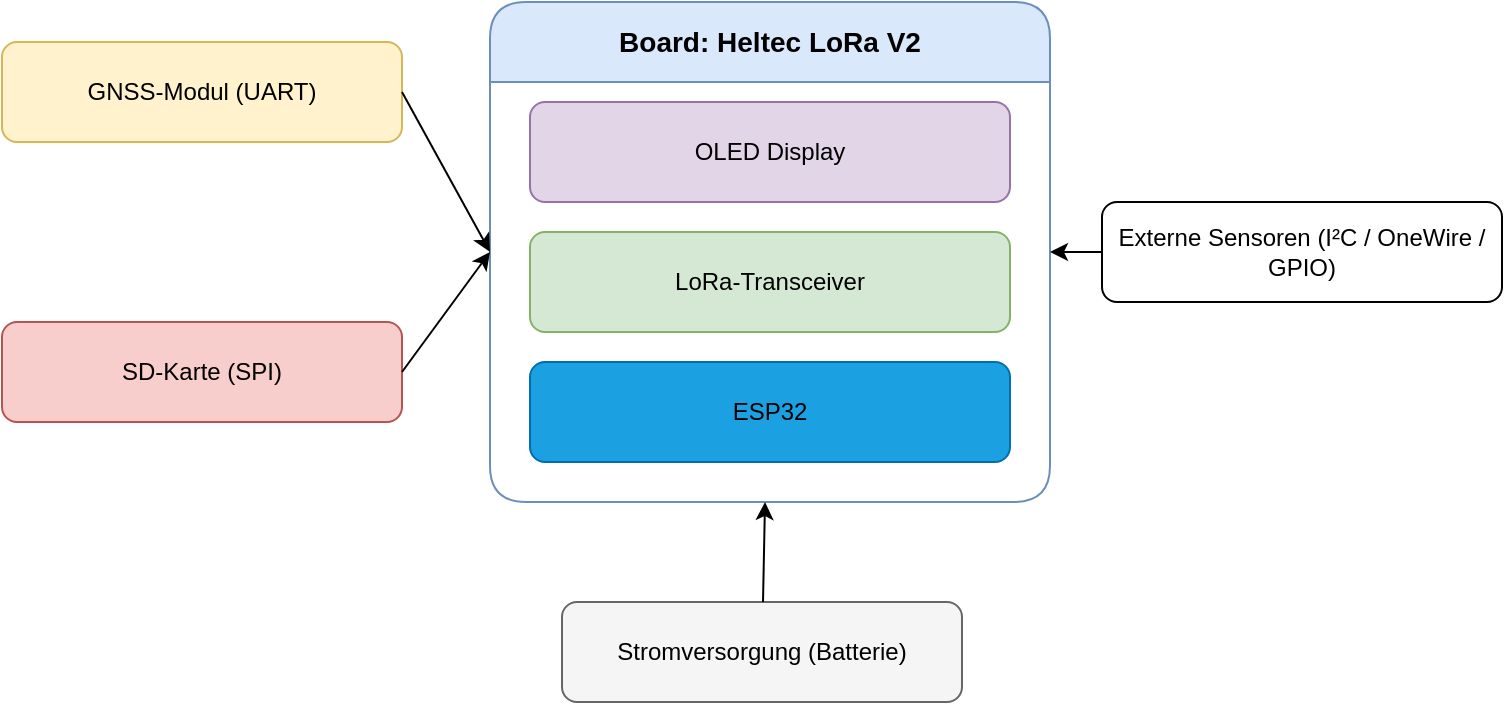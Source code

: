 <mxfile pages="2">
    <diagram name="STM32WLE5 Architektur (LoRa integriert)" id="fHOgZfthsOh97Plm2dpq">
        <mxGraphModel dx="791" dy="538" grid="1" gridSize="10" guides="1" tooltips="1" connect="1" arrows="1" fold="1" page="1" pageScale="1" pageWidth="827" pageHeight="1169" math="0" shadow="0">
            <root>
                <mxCell id="0"/>
                <mxCell id="1" parent="0"/>
                <mxCell id="mcu_stm" value="Board: Heltec LoRa V2" style="swimlane;rounded=1;whiteSpace=wrap;html=1;fillColor=#dae8fc;strokeColor=#6c8ebf;fontSize=14;fontStyle=1;startSize=40;" parent="1" vertex="1">
                    <mxGeometry x="274" y="120" width="280" height="250" as="geometry"/>
                </mxCell>
                <mxCell id="lora_integ" value="LoRa-Transceiver" style="rounded=1;whiteSpace=wrap;html=1;fillColor=#d5e8d4;strokeColor=#82b366;fontSize=12" parent="mcu_stm" vertex="1">
                    <mxGeometry x="20" y="115" width="240" height="50" as="geometry"/>
                </mxCell>
                <mxCell id="-FlrmNBtS9VMSazVJfEe-1" value="&lt;font style=&quot;color: light-dark(rgb(0, 0, 0), rgb(255, 255, 255));&quot;&gt;ESP32&lt;/font&gt;" style="rounded=1;whiteSpace=wrap;html=1;fillColor=light-dark(#1BA1E2,#092F44);strokeColor=#006EAF;fontSize=12;fontColor=#ffffff;" parent="mcu_stm" vertex="1">
                    <mxGeometry x="20" y="180" width="240" height="50" as="geometry"/>
                </mxCell>
                <mxCell id="2" value="OLED Display" style="rounded=1;whiteSpace=wrap;html=1;fillColor=#e1d5e7;strokeColor=#9673a6;fontSize=12" vertex="1" parent="mcu_stm">
                    <mxGeometry x="20" y="50" width="240" height="50" as="geometry"/>
                </mxCell>
                <mxCell id="gnss_stm" value="GNSS-Modul (UART)" style="rounded=1;whiteSpace=wrap;html=1;fillColor=#fff2cc;strokeColor=#d6b656;fontSize=12" parent="1" vertex="1">
                    <mxGeometry x="30" y="140" width="200" height="50" as="geometry"/>
                </mxCell>
                <mxCell id="sd_stm" value="SD-Karte (SPI)" style="rounded=1;whiteSpace=wrap;html=1;fillColor=#f8cecc;strokeColor=#b85450;fontSize=12" parent="1" vertex="1">
                    <mxGeometry x="30" y="280" width="200" height="50" as="geometry"/>
                </mxCell>
                <mxCell id="power_stm" value="Stromversorgung (Batterie)" style="rounded=1;whiteSpace=wrap;html=1;fillColor=#f5f5f5;strokeColor=#666666;fontSize=12" parent="1" vertex="1">
                    <mxGeometry x="310" y="420" width="200" height="50" as="geometry"/>
                </mxCell>
                <mxCell id="sensors_stm" value="Externe Sensoren (I²C / OneWire / GPIO)" style="rounded=1;whiteSpace=wrap;html=1;fillColor=#ffffff;strokeColor=#000000;fontSize=12" parent="1" vertex="1">
                    <mxGeometry x="580" y="220" width="200" height="50" as="geometry"/>
                </mxCell>
                <mxCell id="e1" style="exitX=1;exitY=0.5;exitDx=0;exitDy=0;entryX=0;entryY=0.5;entryDx=0;entryDy=0;" parent="1" source="gnss_stm" target="mcu_stm" edge="1">
                    <mxGeometry relative="1" as="geometry">
                        <mxPoint x="270" y="213" as="targetPoint"/>
                    </mxGeometry>
                </mxCell>
                <mxCell id="e2" style="entryX=0;entryY=0.5;entryDx=0;entryDy=0;exitX=1;exitY=0.5;exitDx=0;exitDy=0;" parent="1" source="sd_stm" target="mcu_stm" edge="1">
                    <mxGeometry relative="1" as="geometry"/>
                </mxCell>
                <mxCell id="e4" parent="1" source="power_stm" target="mcu_stm" edge="1">
                    <mxGeometry relative="1" as="geometry"/>
                </mxCell>
                <mxCell id="e5" style="entryX=1;entryY=0.5;entryDx=0;entryDy=0;exitX=0;exitY=0.5;exitDx=0;exitDy=0;" parent="1" source="sensors_stm" target="mcu_stm" edge="1">
                    <mxGeometry relative="1" as="geometry"/>
                </mxCell>
            </root>
        </mxGraphModel>
    </diagram>
    <diagram name="ESP32 Architektur (externes LoRa-Modul)" id="HTQjn1QvVeaVLX3pRl1t">
        <mxGraphModel dx="1290" dy="783" grid="1" gridSize="10" guides="1" tooltips="1" connect="1" arrows="1" fold="1" page="1" pageScale="1" pageWidth="827" pageHeight="1169" math="0" shadow="0">
            <root>
                <mxCell id="0"/>
                <mxCell id="1" parent="0"/>
                <mxCell id="mcu_esp" value="MCU: ESP32" style="swimlane;rounded=1;whiteSpace=wrap;html=1;fillColor=#dae8fc;strokeColor=#6c8ebf;fontSize=14;fontStyle=1" parent="1" vertex="1">
                    <mxGeometry x="270" y="140" width="280" height="120" as="geometry"/>
                </mxCell>
                <mxCell id="XX7xPQDDiVwZJhdfDnZB-1" value="&lt;font style=&quot;color: light-dark(rgb(0, 0, 0), rgb(255, 255, 255));&quot;&gt;ESP32&lt;/font&gt;" style="rounded=1;whiteSpace=wrap;html=1;fillColor=light-dark(#1BA1E2,#092F44);strokeColor=#006EAF;fontSize=12;fontColor=#ffffff;" vertex="1" parent="mcu_esp">
                    <mxGeometry x="20" y="50" width="240" height="50" as="geometry"/>
                </mxCell>
                <mxCell id="lora_ext" value="SX127x LoRa-Transceiver (SPI + DIO)" style="rounded=1;whiteSpace=wrap;html=1;fillColor=#d5e8d4;strokeColor=#82b366;fontSize=12" parent="1" vertex="1">
                    <mxGeometry x="20" y="220" width="220" height="60" as="geometry"/>
                </mxCell>
                <mxCell id="gnss_esp" value="GNSS-Modul (UART)" style="rounded=1;whiteSpace=wrap;html=1;fillColor=#fff2cc;strokeColor=#d6b656;fontSize=12" parent="1" vertex="1">
                    <mxGeometry x="20" y="140" width="200" height="50" as="geometry"/>
                </mxCell>
                <mxCell id="sd_esp" value="SD-Karte (SPI)" style="rounded=1;whiteSpace=wrap;html=1;fillColor=#f8cecc;strokeColor=#b85450;fontSize=12" parent="1" vertex="1">
                    <mxGeometry x="600" y="140" width="200" height="50" as="geometry"/>
                </mxCell>
                <mxCell id="power_esp" value="Stromversorgung (Batterie/PMIC)" style="rounded=1;whiteSpace=wrap;html=1;fillColor=#f5f5f5;strokeColor=#666666;fontSize=12" parent="1" vertex="1">
                    <mxGeometry x="310" y="300" width="200" height="50" as="geometry"/>
                </mxCell>
                <mxCell id="sensors_esp" value="Externe Sensoren (I²C / OneWire / GPIO)" style="rounded=1;whiteSpace=wrap;html=1;fillColor=#ffffff;strokeColor=#000000;fontSize=12" parent="1" vertex="1">
                    <mxGeometry x="600" y="230" width="200" height="50" as="geometry"/>
                </mxCell>
                <mxCell id="e1" style="exitX=1;exitY=0.5;exitDx=0;exitDy=0;entryX=0;entryY=0.5;entryDx=0;entryDy=0;" parent="1" source="gnss_esp" target="mcu_esp" edge="1">
                    <mxGeometry relative="1" as="geometry"/>
                </mxCell>
                <mxCell id="e2" style="exitX=0;exitY=0.5;exitDx=0;exitDy=0;entryX=1;entryY=0.5;entryDx=0;entryDy=0;" parent="1" source="sd_esp" target="mcu_esp" edge="1">
                    <mxGeometry relative="1" as="geometry"/>
                </mxCell>
                <mxCell id="e4" parent="1" source="power_esp" target="mcu_esp" edge="1">
                    <mxGeometry relative="1" as="geometry"/>
                </mxCell>
                <mxCell id="e5" style="entryX=1;entryY=0.5;entryDx=0;entryDy=0;exitX=0;exitY=0.5;exitDx=0;exitDy=0;" parent="1" source="sensors_esp" target="mcu_esp" edge="1">
                    <mxGeometry relative="1" as="geometry"/>
                </mxCell>
                <mxCell id="e6" style="exitX=1;exitY=0.5;exitDx=0;exitDy=0;entryX=0;entryY=0.5;entryDx=0;entryDy=0;" parent="1" source="lora_ext" target="mcu_esp" edge="1">
                    <mxGeometry relative="1" as="geometry">
                        <mxPoint x="260" y="250" as="sourcePoint"/>
                        <mxPoint x="270" y="230" as="targetPoint"/>
                    </mxGeometry>
                </mxCell>
            </root>
        </mxGraphModel>
    </diagram>
</mxfile>